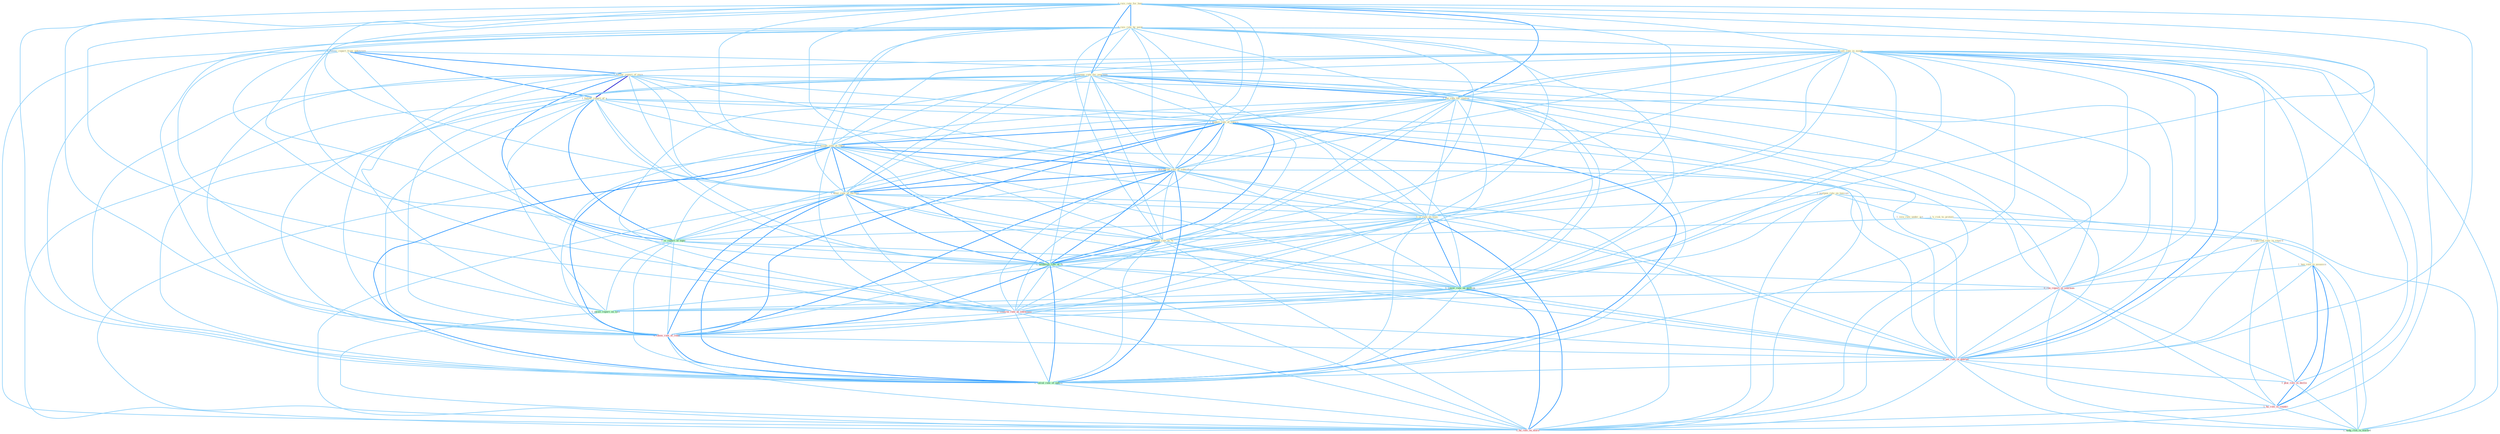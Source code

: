 Graph G{ 
    node
    [shape=polygon,style=filled,width=.5,height=.06,color="#BDFCC9",fixedsize=true,fontsize=4,
    fontcolor="#2f4f4f"];
    {node
    [color="#ffffe0", fontcolor="#8b7d6b"] "0_rais_rate_for_busi " "0_rais_rate_by_point " "1_follow_report_from_entitynam " "1_follow_report_of_earn " "1_'s_risk_to_protest " "0_jolt_rate_in_month " "1_postpon_rule_on_lawsuit " "1_announc_rate_for_yearnum " "1_follow_report_of_a " "1_set_rate_for_station " "1_expect_rate_of_return " "1_issu_rule_under_act " "1_assum_rate_of_inflat " "1_downgrad_rate_of_subsidiari " "0_superced_rule_in_regard " "1_alter_rate_of_increas " "1_is_rate_on_loan " "0_slash_rate_to_% " "1_ban_role_in_assassin "}
{node [color="#fff0f5", fontcolor="#b22222"] "0_ran_report_in_yearnum " "0_confirm_rate_at_entitynam " "0_choos_rate_of_rebat " "0_pai_rate_in_quarter " "1_plai_role_in_declin " "1_ha_role_in_countri " "0_ha_rate_on_morn "}
edge [color="#B0E2FF"];

	"0_rais_rate_for_busi " -- "0_rais_rate_by_point " [w="2", color="#1e90ff" , len=0.8];
	"0_rais_rate_for_busi " -- "0_jolt_rate_in_month " [w="1", color="#87cefa" ];
	"0_rais_rate_for_busi " -- "1_announc_rate_for_yearnum " [w="2", color="#1e90ff" , len=0.8];
	"0_rais_rate_for_busi " -- "1_set_rate_for_station " [w="2", color="#1e90ff" , len=0.8];
	"0_rais_rate_for_busi " -- "1_expect_rate_of_return " [w="1", color="#87cefa" ];
	"0_rais_rate_for_busi " -- "1_assum_rate_of_inflat " [w="1", color="#87cefa" ];
	"0_rais_rate_for_busi " -- "1_downgrad_rate_of_subsidiari " [w="1", color="#87cefa" ];
	"0_rais_rate_for_busi " -- "1_alter_rate_of_increas " [w="1", color="#87cefa" ];
	"0_rais_rate_for_busi " -- "1_is_rate_on_loan " [w="1", color="#87cefa" ];
	"0_rais_rate_for_busi " -- "0_slash_rate_to_% " [w="1", color="#87cefa" ];
	"0_rais_rate_for_busi " -- "1_establish_rate_of_% " [w="1", color="#87cefa" ];
	"0_rais_rate_for_busi " -- "1_lower_rate_on_million " [w="1", color="#87cefa" ];
	"0_rais_rate_for_busi " -- "0_confirm_rate_at_entitynam " [w="1", color="#87cefa" ];
	"0_rais_rate_for_busi " -- "0_choos_rate_of_rebat " [w="1", color="#87cefa" ];
	"0_rais_rate_for_busi " -- "0_pai_rate_in_quarter " [w="1", color="#87cefa" ];
	"0_rais_rate_for_busi " -- "1_calcul_rate_of_option " [w="1", color="#87cefa" ];
	"0_rais_rate_for_busi " -- "0_ha_rate_on_morn " [w="1", color="#87cefa" ];
	"0_rais_rate_by_point " -- "0_jolt_rate_in_month " [w="1", color="#87cefa" ];
	"0_rais_rate_by_point " -- "1_announc_rate_for_yearnum " [w="1", color="#87cefa" ];
	"0_rais_rate_by_point " -- "1_set_rate_for_station " [w="1", color="#87cefa" ];
	"0_rais_rate_by_point " -- "1_expect_rate_of_return " [w="1", color="#87cefa" ];
	"0_rais_rate_by_point " -- "1_assum_rate_of_inflat " [w="1", color="#87cefa" ];
	"0_rais_rate_by_point " -- "1_downgrad_rate_of_subsidiari " [w="1", color="#87cefa" ];
	"0_rais_rate_by_point " -- "1_alter_rate_of_increas " [w="1", color="#87cefa" ];
	"0_rais_rate_by_point " -- "1_is_rate_on_loan " [w="1", color="#87cefa" ];
	"0_rais_rate_by_point " -- "0_slash_rate_to_% " [w="1", color="#87cefa" ];
	"0_rais_rate_by_point " -- "1_establish_rate_of_% " [w="1", color="#87cefa" ];
	"0_rais_rate_by_point " -- "1_lower_rate_on_million " [w="1", color="#87cefa" ];
	"0_rais_rate_by_point " -- "0_confirm_rate_at_entitynam " [w="1", color="#87cefa" ];
	"0_rais_rate_by_point " -- "0_choos_rate_of_rebat " [w="1", color="#87cefa" ];
	"0_rais_rate_by_point " -- "0_pai_rate_in_quarter " [w="1", color="#87cefa" ];
	"0_rais_rate_by_point " -- "1_calcul_rate_of_option " [w="1", color="#87cefa" ];
	"0_rais_rate_by_point " -- "0_ha_rate_on_morn " [w="1", color="#87cefa" ];
	"1_follow_report_from_entitynam " -- "1_follow_report_of_earn " [w="2", color="#1e90ff" , len=0.8];
	"1_follow_report_from_entitynam " -- "1_follow_report_of_a " [w="2", color="#1e90ff" , len=0.8];
	"1_follow_report_from_entitynam " -- "1_is_report_of_topic " [w="1", color="#87cefa" ];
	"1_follow_report_from_entitynam " -- "0_ran_report_in_yearnum " [w="1", color="#87cefa" ];
	"1_follow_report_from_entitynam " -- "1_await_report_on_loss " [w="1", color="#87cefa" ];
	"1_follow_report_from_entitynam " -- "0_confirm_rate_at_entitynam " [w="1", color="#87cefa" ];
	"1_follow_report_of_earn " -- "1_follow_report_of_a " [w="3", color="#0000cd" , len=0.6];
	"1_follow_report_of_earn " -- "1_expect_rate_of_return " [w="1", color="#87cefa" ];
	"1_follow_report_of_earn " -- "1_assum_rate_of_inflat " [w="1", color="#87cefa" ];
	"1_follow_report_of_earn " -- "1_downgrad_rate_of_subsidiari " [w="1", color="#87cefa" ];
	"1_follow_report_of_earn " -- "1_alter_rate_of_increas " [w="1", color="#87cefa" ];
	"1_follow_report_of_earn " -- "1_is_report_of_topic " [w="2", color="#1e90ff" , len=0.8];
	"1_follow_report_of_earn " -- "0_ran_report_in_yearnum " [w="1", color="#87cefa" ];
	"1_follow_report_of_earn " -- "1_establish_rate_of_% " [w="1", color="#87cefa" ];
	"1_follow_report_of_earn " -- "1_await_report_on_loss " [w="1", color="#87cefa" ];
	"1_follow_report_of_earn " -- "0_choos_rate_of_rebat " [w="1", color="#87cefa" ];
	"1_follow_report_of_earn " -- "1_calcul_rate_of_option " [w="1", color="#87cefa" ];
	"1_'s_risk_to_protest " -- "0_slash_rate_to_% " [w="1", color="#87cefa" ];
	"1_'s_risk_to_protest " -- "1_hedg_risk_in_market " [w="1", color="#87cefa" ];
	"0_jolt_rate_in_month " -- "1_announc_rate_for_yearnum " [w="1", color="#87cefa" ];
	"0_jolt_rate_in_month " -- "1_set_rate_for_station " [w="1", color="#87cefa" ];
	"0_jolt_rate_in_month " -- "1_expect_rate_of_return " [w="1", color="#87cefa" ];
	"0_jolt_rate_in_month " -- "1_assum_rate_of_inflat " [w="1", color="#87cefa" ];
	"0_jolt_rate_in_month " -- "1_downgrad_rate_of_subsidiari " [w="1", color="#87cefa" ];
	"0_jolt_rate_in_month " -- "0_superced_rule_in_regard " [w="1", color="#87cefa" ];
	"0_jolt_rate_in_month " -- "1_alter_rate_of_increas " [w="1", color="#87cefa" ];
	"0_jolt_rate_in_month " -- "1_is_rate_on_loan " [w="1", color="#87cefa" ];
	"0_jolt_rate_in_month " -- "0_slash_rate_to_% " [w="1", color="#87cefa" ];
	"0_jolt_rate_in_month " -- "1_ban_role_in_assassin " [w="1", color="#87cefa" ];
	"0_jolt_rate_in_month " -- "0_ran_report_in_yearnum " [w="1", color="#87cefa" ];
	"0_jolt_rate_in_month " -- "1_establish_rate_of_% " [w="1", color="#87cefa" ];
	"0_jolt_rate_in_month " -- "1_lower_rate_on_million " [w="1", color="#87cefa" ];
	"0_jolt_rate_in_month " -- "0_confirm_rate_at_entitynam " [w="1", color="#87cefa" ];
	"0_jolt_rate_in_month " -- "0_choos_rate_of_rebat " [w="1", color="#87cefa" ];
	"0_jolt_rate_in_month " -- "0_pai_rate_in_quarter " [w="2", color="#1e90ff" , len=0.8];
	"0_jolt_rate_in_month " -- "1_calcul_rate_of_option " [w="1", color="#87cefa" ];
	"0_jolt_rate_in_month " -- "1_plai_role_in_declin " [w="1", color="#87cefa" ];
	"0_jolt_rate_in_month " -- "1_ha_role_in_countri " [w="1", color="#87cefa" ];
	"0_jolt_rate_in_month " -- "1_hedg_risk_in_market " [w="1", color="#87cefa" ];
	"0_jolt_rate_in_month " -- "0_ha_rate_on_morn " [w="1", color="#87cefa" ];
	"1_postpon_rule_on_lawsuit " -- "1_issu_rule_under_act " [w="1", color="#87cefa" ];
	"1_postpon_rule_on_lawsuit " -- "0_superced_rule_in_regard " [w="1", color="#87cefa" ];
	"1_postpon_rule_on_lawsuit " -- "1_is_rate_on_loan " [w="1", color="#87cefa" ];
	"1_postpon_rule_on_lawsuit " -- "1_lower_rate_on_million " [w="1", color="#87cefa" ];
	"1_postpon_rule_on_lawsuit " -- "1_await_report_on_loss " [w="1", color="#87cefa" ];
	"1_postpon_rule_on_lawsuit " -- "0_ha_rate_on_morn " [w="1", color="#87cefa" ];
	"1_announc_rate_for_yearnum " -- "1_set_rate_for_station " [w="2", color="#1e90ff" , len=0.8];
	"1_announc_rate_for_yearnum " -- "1_expect_rate_of_return " [w="1", color="#87cefa" ];
	"1_announc_rate_for_yearnum " -- "1_assum_rate_of_inflat " [w="1", color="#87cefa" ];
	"1_announc_rate_for_yearnum " -- "1_downgrad_rate_of_subsidiari " [w="1", color="#87cefa" ];
	"1_announc_rate_for_yearnum " -- "1_alter_rate_of_increas " [w="1", color="#87cefa" ];
	"1_announc_rate_for_yearnum " -- "1_is_rate_on_loan " [w="1", color="#87cefa" ];
	"1_announc_rate_for_yearnum " -- "0_slash_rate_to_% " [w="1", color="#87cefa" ];
	"1_announc_rate_for_yearnum " -- "0_ran_report_in_yearnum " [w="1", color="#87cefa" ];
	"1_announc_rate_for_yearnum " -- "1_establish_rate_of_% " [w="1", color="#87cefa" ];
	"1_announc_rate_for_yearnum " -- "1_lower_rate_on_million " [w="1", color="#87cefa" ];
	"1_announc_rate_for_yearnum " -- "0_confirm_rate_at_entitynam " [w="1", color="#87cefa" ];
	"1_announc_rate_for_yearnum " -- "0_choos_rate_of_rebat " [w="1", color="#87cefa" ];
	"1_announc_rate_for_yearnum " -- "0_pai_rate_in_quarter " [w="1", color="#87cefa" ];
	"1_announc_rate_for_yearnum " -- "1_calcul_rate_of_option " [w="1", color="#87cefa" ];
	"1_announc_rate_for_yearnum " -- "0_ha_rate_on_morn " [w="1", color="#87cefa" ];
	"1_follow_report_of_a " -- "1_expect_rate_of_return " [w="1", color="#87cefa" ];
	"1_follow_report_of_a " -- "1_assum_rate_of_inflat " [w="1", color="#87cefa" ];
	"1_follow_report_of_a " -- "1_downgrad_rate_of_subsidiari " [w="1", color="#87cefa" ];
	"1_follow_report_of_a " -- "1_alter_rate_of_increas " [w="1", color="#87cefa" ];
	"1_follow_report_of_a " -- "1_is_report_of_topic " [w="2", color="#1e90ff" , len=0.8];
	"1_follow_report_of_a " -- "0_ran_report_in_yearnum " [w="1", color="#87cefa" ];
	"1_follow_report_of_a " -- "1_establish_rate_of_% " [w="1", color="#87cefa" ];
	"1_follow_report_of_a " -- "1_await_report_on_loss " [w="1", color="#87cefa" ];
	"1_follow_report_of_a " -- "0_choos_rate_of_rebat " [w="1", color="#87cefa" ];
	"1_follow_report_of_a " -- "1_calcul_rate_of_option " [w="1", color="#87cefa" ];
	"1_set_rate_for_station " -- "1_expect_rate_of_return " [w="1", color="#87cefa" ];
	"1_set_rate_for_station " -- "1_assum_rate_of_inflat " [w="1", color="#87cefa" ];
	"1_set_rate_for_station " -- "1_downgrad_rate_of_subsidiari " [w="1", color="#87cefa" ];
	"1_set_rate_for_station " -- "1_alter_rate_of_increas " [w="1", color="#87cefa" ];
	"1_set_rate_for_station " -- "1_is_rate_on_loan " [w="1", color="#87cefa" ];
	"1_set_rate_for_station " -- "0_slash_rate_to_% " [w="1", color="#87cefa" ];
	"1_set_rate_for_station " -- "1_establish_rate_of_% " [w="1", color="#87cefa" ];
	"1_set_rate_for_station " -- "1_lower_rate_on_million " [w="1", color="#87cefa" ];
	"1_set_rate_for_station " -- "0_confirm_rate_at_entitynam " [w="1", color="#87cefa" ];
	"1_set_rate_for_station " -- "0_choos_rate_of_rebat " [w="1", color="#87cefa" ];
	"1_set_rate_for_station " -- "0_pai_rate_in_quarter " [w="1", color="#87cefa" ];
	"1_set_rate_for_station " -- "1_calcul_rate_of_option " [w="1", color="#87cefa" ];
	"1_set_rate_for_station " -- "0_ha_rate_on_morn " [w="1", color="#87cefa" ];
	"1_expect_rate_of_return " -- "1_assum_rate_of_inflat " [w="2", color="#1e90ff" , len=0.8];
	"1_expect_rate_of_return " -- "1_downgrad_rate_of_subsidiari " [w="2", color="#1e90ff" , len=0.8];
	"1_expect_rate_of_return " -- "1_alter_rate_of_increas " [w="2", color="#1e90ff" , len=0.8];
	"1_expect_rate_of_return " -- "1_is_rate_on_loan " [w="1", color="#87cefa" ];
	"1_expect_rate_of_return " -- "0_slash_rate_to_% " [w="1", color="#87cefa" ];
	"1_expect_rate_of_return " -- "1_is_report_of_topic " [w="1", color="#87cefa" ];
	"1_expect_rate_of_return " -- "1_establish_rate_of_% " [w="2", color="#1e90ff" , len=0.8];
	"1_expect_rate_of_return " -- "1_lower_rate_on_million " [w="1", color="#87cefa" ];
	"1_expect_rate_of_return " -- "0_confirm_rate_at_entitynam " [w="1", color="#87cefa" ];
	"1_expect_rate_of_return " -- "0_choos_rate_of_rebat " [w="2", color="#1e90ff" , len=0.8];
	"1_expect_rate_of_return " -- "0_pai_rate_in_quarter " [w="1", color="#87cefa" ];
	"1_expect_rate_of_return " -- "1_calcul_rate_of_option " [w="2", color="#1e90ff" , len=0.8];
	"1_expect_rate_of_return " -- "0_ha_rate_on_morn " [w="1", color="#87cefa" ];
	"1_issu_rule_under_act " -- "0_superced_rule_in_regard " [w="1", color="#87cefa" ];
	"1_assum_rate_of_inflat " -- "1_downgrad_rate_of_subsidiari " [w="2", color="#1e90ff" , len=0.8];
	"1_assum_rate_of_inflat " -- "1_alter_rate_of_increas " [w="2", color="#1e90ff" , len=0.8];
	"1_assum_rate_of_inflat " -- "1_is_rate_on_loan " [w="1", color="#87cefa" ];
	"1_assum_rate_of_inflat " -- "0_slash_rate_to_% " [w="1", color="#87cefa" ];
	"1_assum_rate_of_inflat " -- "1_is_report_of_topic " [w="1", color="#87cefa" ];
	"1_assum_rate_of_inflat " -- "1_establish_rate_of_% " [w="2", color="#1e90ff" , len=0.8];
	"1_assum_rate_of_inflat " -- "1_lower_rate_on_million " [w="1", color="#87cefa" ];
	"1_assum_rate_of_inflat " -- "0_confirm_rate_at_entitynam " [w="1", color="#87cefa" ];
	"1_assum_rate_of_inflat " -- "0_choos_rate_of_rebat " [w="2", color="#1e90ff" , len=0.8];
	"1_assum_rate_of_inflat " -- "0_pai_rate_in_quarter " [w="1", color="#87cefa" ];
	"1_assum_rate_of_inflat " -- "1_calcul_rate_of_option " [w="2", color="#1e90ff" , len=0.8];
	"1_assum_rate_of_inflat " -- "0_ha_rate_on_morn " [w="1", color="#87cefa" ];
	"1_downgrad_rate_of_subsidiari " -- "1_alter_rate_of_increas " [w="2", color="#1e90ff" , len=0.8];
	"1_downgrad_rate_of_subsidiari " -- "1_is_rate_on_loan " [w="1", color="#87cefa" ];
	"1_downgrad_rate_of_subsidiari " -- "0_slash_rate_to_% " [w="1", color="#87cefa" ];
	"1_downgrad_rate_of_subsidiari " -- "1_is_report_of_topic " [w="1", color="#87cefa" ];
	"1_downgrad_rate_of_subsidiari " -- "1_establish_rate_of_% " [w="2", color="#1e90ff" , len=0.8];
	"1_downgrad_rate_of_subsidiari " -- "1_lower_rate_on_million " [w="1", color="#87cefa" ];
	"1_downgrad_rate_of_subsidiari " -- "0_confirm_rate_at_entitynam " [w="1", color="#87cefa" ];
	"1_downgrad_rate_of_subsidiari " -- "0_choos_rate_of_rebat " [w="2", color="#1e90ff" , len=0.8];
	"1_downgrad_rate_of_subsidiari " -- "0_pai_rate_in_quarter " [w="1", color="#87cefa" ];
	"1_downgrad_rate_of_subsidiari " -- "1_calcul_rate_of_option " [w="2", color="#1e90ff" , len=0.8];
	"1_downgrad_rate_of_subsidiari " -- "0_ha_rate_on_morn " [w="1", color="#87cefa" ];
	"0_superced_rule_in_regard " -- "1_ban_role_in_assassin " [w="1", color="#87cefa" ];
	"0_superced_rule_in_regard " -- "0_ran_report_in_yearnum " [w="1", color="#87cefa" ];
	"0_superced_rule_in_regard " -- "0_pai_rate_in_quarter " [w="1", color="#87cefa" ];
	"0_superced_rule_in_regard " -- "1_plai_role_in_declin " [w="1", color="#87cefa" ];
	"0_superced_rule_in_regard " -- "1_ha_role_in_countri " [w="1", color="#87cefa" ];
	"0_superced_rule_in_regard " -- "1_hedg_risk_in_market " [w="1", color="#87cefa" ];
	"1_alter_rate_of_increas " -- "1_is_rate_on_loan " [w="1", color="#87cefa" ];
	"1_alter_rate_of_increas " -- "0_slash_rate_to_% " [w="1", color="#87cefa" ];
	"1_alter_rate_of_increas " -- "1_is_report_of_topic " [w="1", color="#87cefa" ];
	"1_alter_rate_of_increas " -- "1_establish_rate_of_% " [w="2", color="#1e90ff" , len=0.8];
	"1_alter_rate_of_increas " -- "1_lower_rate_on_million " [w="1", color="#87cefa" ];
	"1_alter_rate_of_increas " -- "0_confirm_rate_at_entitynam " [w="1", color="#87cefa" ];
	"1_alter_rate_of_increas " -- "0_choos_rate_of_rebat " [w="2", color="#1e90ff" , len=0.8];
	"1_alter_rate_of_increas " -- "0_pai_rate_in_quarter " [w="1", color="#87cefa" ];
	"1_alter_rate_of_increas " -- "1_calcul_rate_of_option " [w="2", color="#1e90ff" , len=0.8];
	"1_alter_rate_of_increas " -- "0_ha_rate_on_morn " [w="1", color="#87cefa" ];
	"1_is_rate_on_loan " -- "0_slash_rate_to_% " [w="1", color="#87cefa" ];
	"1_is_rate_on_loan " -- "1_is_report_of_topic " [w="1", color="#87cefa" ];
	"1_is_rate_on_loan " -- "1_establish_rate_of_% " [w="1", color="#87cefa" ];
	"1_is_rate_on_loan " -- "1_lower_rate_on_million " [w="2", color="#1e90ff" , len=0.8];
	"1_is_rate_on_loan " -- "1_await_report_on_loss " [w="1", color="#87cefa" ];
	"1_is_rate_on_loan " -- "0_confirm_rate_at_entitynam " [w="1", color="#87cefa" ];
	"1_is_rate_on_loan " -- "0_choos_rate_of_rebat " [w="1", color="#87cefa" ];
	"1_is_rate_on_loan " -- "0_pai_rate_in_quarter " [w="1", color="#87cefa" ];
	"1_is_rate_on_loan " -- "1_calcul_rate_of_option " [w="1", color="#87cefa" ];
	"1_is_rate_on_loan " -- "0_ha_rate_on_morn " [w="2", color="#1e90ff" , len=0.8];
	"0_slash_rate_to_% " -- "1_establish_rate_of_% " [w="2", color="#1e90ff" , len=0.8];
	"0_slash_rate_to_% " -- "1_lower_rate_on_million " [w="1", color="#87cefa" ];
	"0_slash_rate_to_% " -- "0_confirm_rate_at_entitynam " [w="1", color="#87cefa" ];
	"0_slash_rate_to_% " -- "0_choos_rate_of_rebat " [w="1", color="#87cefa" ];
	"0_slash_rate_to_% " -- "0_pai_rate_in_quarter " [w="1", color="#87cefa" ];
	"0_slash_rate_to_% " -- "1_calcul_rate_of_option " [w="1", color="#87cefa" ];
	"0_slash_rate_to_% " -- "0_ha_rate_on_morn " [w="1", color="#87cefa" ];
	"1_ban_role_in_assassin " -- "0_ran_report_in_yearnum " [w="1", color="#87cefa" ];
	"1_ban_role_in_assassin " -- "0_pai_rate_in_quarter " [w="1", color="#87cefa" ];
	"1_ban_role_in_assassin " -- "1_plai_role_in_declin " [w="2", color="#1e90ff" , len=0.8];
	"1_ban_role_in_assassin " -- "1_ha_role_in_countri " [w="2", color="#1e90ff" , len=0.8];
	"1_ban_role_in_assassin " -- "1_hedg_risk_in_market " [w="1", color="#87cefa" ];
	"1_is_report_of_topic " -- "0_ran_report_in_yearnum " [w="1", color="#87cefa" ];
	"1_is_report_of_topic " -- "1_establish_rate_of_% " [w="1", color="#87cefa" ];
	"1_is_report_of_topic " -- "1_await_report_on_loss " [w="1", color="#87cefa" ];
	"1_is_report_of_topic " -- "0_choos_rate_of_rebat " [w="1", color="#87cefa" ];
	"1_is_report_of_topic " -- "1_calcul_rate_of_option " [w="1", color="#87cefa" ];
	"0_ran_report_in_yearnum " -- "1_await_report_on_loss " [w="1", color="#87cefa" ];
	"0_ran_report_in_yearnum " -- "0_pai_rate_in_quarter " [w="1", color="#87cefa" ];
	"0_ran_report_in_yearnum " -- "1_plai_role_in_declin " [w="1", color="#87cefa" ];
	"0_ran_report_in_yearnum " -- "1_ha_role_in_countri " [w="1", color="#87cefa" ];
	"0_ran_report_in_yearnum " -- "1_hedg_risk_in_market " [w="1", color="#87cefa" ];
	"1_establish_rate_of_% " -- "1_lower_rate_on_million " [w="1", color="#87cefa" ];
	"1_establish_rate_of_% " -- "0_confirm_rate_at_entitynam " [w="1", color="#87cefa" ];
	"1_establish_rate_of_% " -- "0_choos_rate_of_rebat " [w="2", color="#1e90ff" , len=0.8];
	"1_establish_rate_of_% " -- "0_pai_rate_in_quarter " [w="1", color="#87cefa" ];
	"1_establish_rate_of_% " -- "1_calcul_rate_of_option " [w="2", color="#1e90ff" , len=0.8];
	"1_establish_rate_of_% " -- "0_ha_rate_on_morn " [w="1", color="#87cefa" ];
	"1_lower_rate_on_million " -- "1_await_report_on_loss " [w="1", color="#87cefa" ];
	"1_lower_rate_on_million " -- "0_confirm_rate_at_entitynam " [w="1", color="#87cefa" ];
	"1_lower_rate_on_million " -- "0_choos_rate_of_rebat " [w="1", color="#87cefa" ];
	"1_lower_rate_on_million " -- "0_pai_rate_in_quarter " [w="1", color="#87cefa" ];
	"1_lower_rate_on_million " -- "1_calcul_rate_of_option " [w="1", color="#87cefa" ];
	"1_lower_rate_on_million " -- "0_ha_rate_on_morn " [w="2", color="#1e90ff" , len=0.8];
	"1_await_report_on_loss " -- "0_ha_rate_on_morn " [w="1", color="#87cefa" ];
	"0_confirm_rate_at_entitynam " -- "0_choos_rate_of_rebat " [w="1", color="#87cefa" ];
	"0_confirm_rate_at_entitynam " -- "0_pai_rate_in_quarter " [w="1", color="#87cefa" ];
	"0_confirm_rate_at_entitynam " -- "1_calcul_rate_of_option " [w="1", color="#87cefa" ];
	"0_confirm_rate_at_entitynam " -- "0_ha_rate_on_morn " [w="1", color="#87cefa" ];
	"0_choos_rate_of_rebat " -- "0_pai_rate_in_quarter " [w="1", color="#87cefa" ];
	"0_choos_rate_of_rebat " -- "1_calcul_rate_of_option " [w="2", color="#1e90ff" , len=0.8];
	"0_choos_rate_of_rebat " -- "0_ha_rate_on_morn " [w="1", color="#87cefa" ];
	"0_pai_rate_in_quarter " -- "1_calcul_rate_of_option " [w="1", color="#87cefa" ];
	"0_pai_rate_in_quarter " -- "1_plai_role_in_declin " [w="1", color="#87cefa" ];
	"0_pai_rate_in_quarter " -- "1_ha_role_in_countri " [w="1", color="#87cefa" ];
	"0_pai_rate_in_quarter " -- "1_hedg_risk_in_market " [w="1", color="#87cefa" ];
	"0_pai_rate_in_quarter " -- "0_ha_rate_on_morn " [w="1", color="#87cefa" ];
	"1_calcul_rate_of_option " -- "0_ha_rate_on_morn " [w="1", color="#87cefa" ];
	"1_plai_role_in_declin " -- "1_ha_role_in_countri " [w="2", color="#1e90ff" , len=0.8];
	"1_plai_role_in_declin " -- "1_hedg_risk_in_market " [w="1", color="#87cefa" ];
	"1_ha_role_in_countri " -- "1_hedg_risk_in_market " [w="1", color="#87cefa" ];
	"1_ha_role_in_countri " -- "0_ha_rate_on_morn " [w="1", color="#87cefa" ];
}